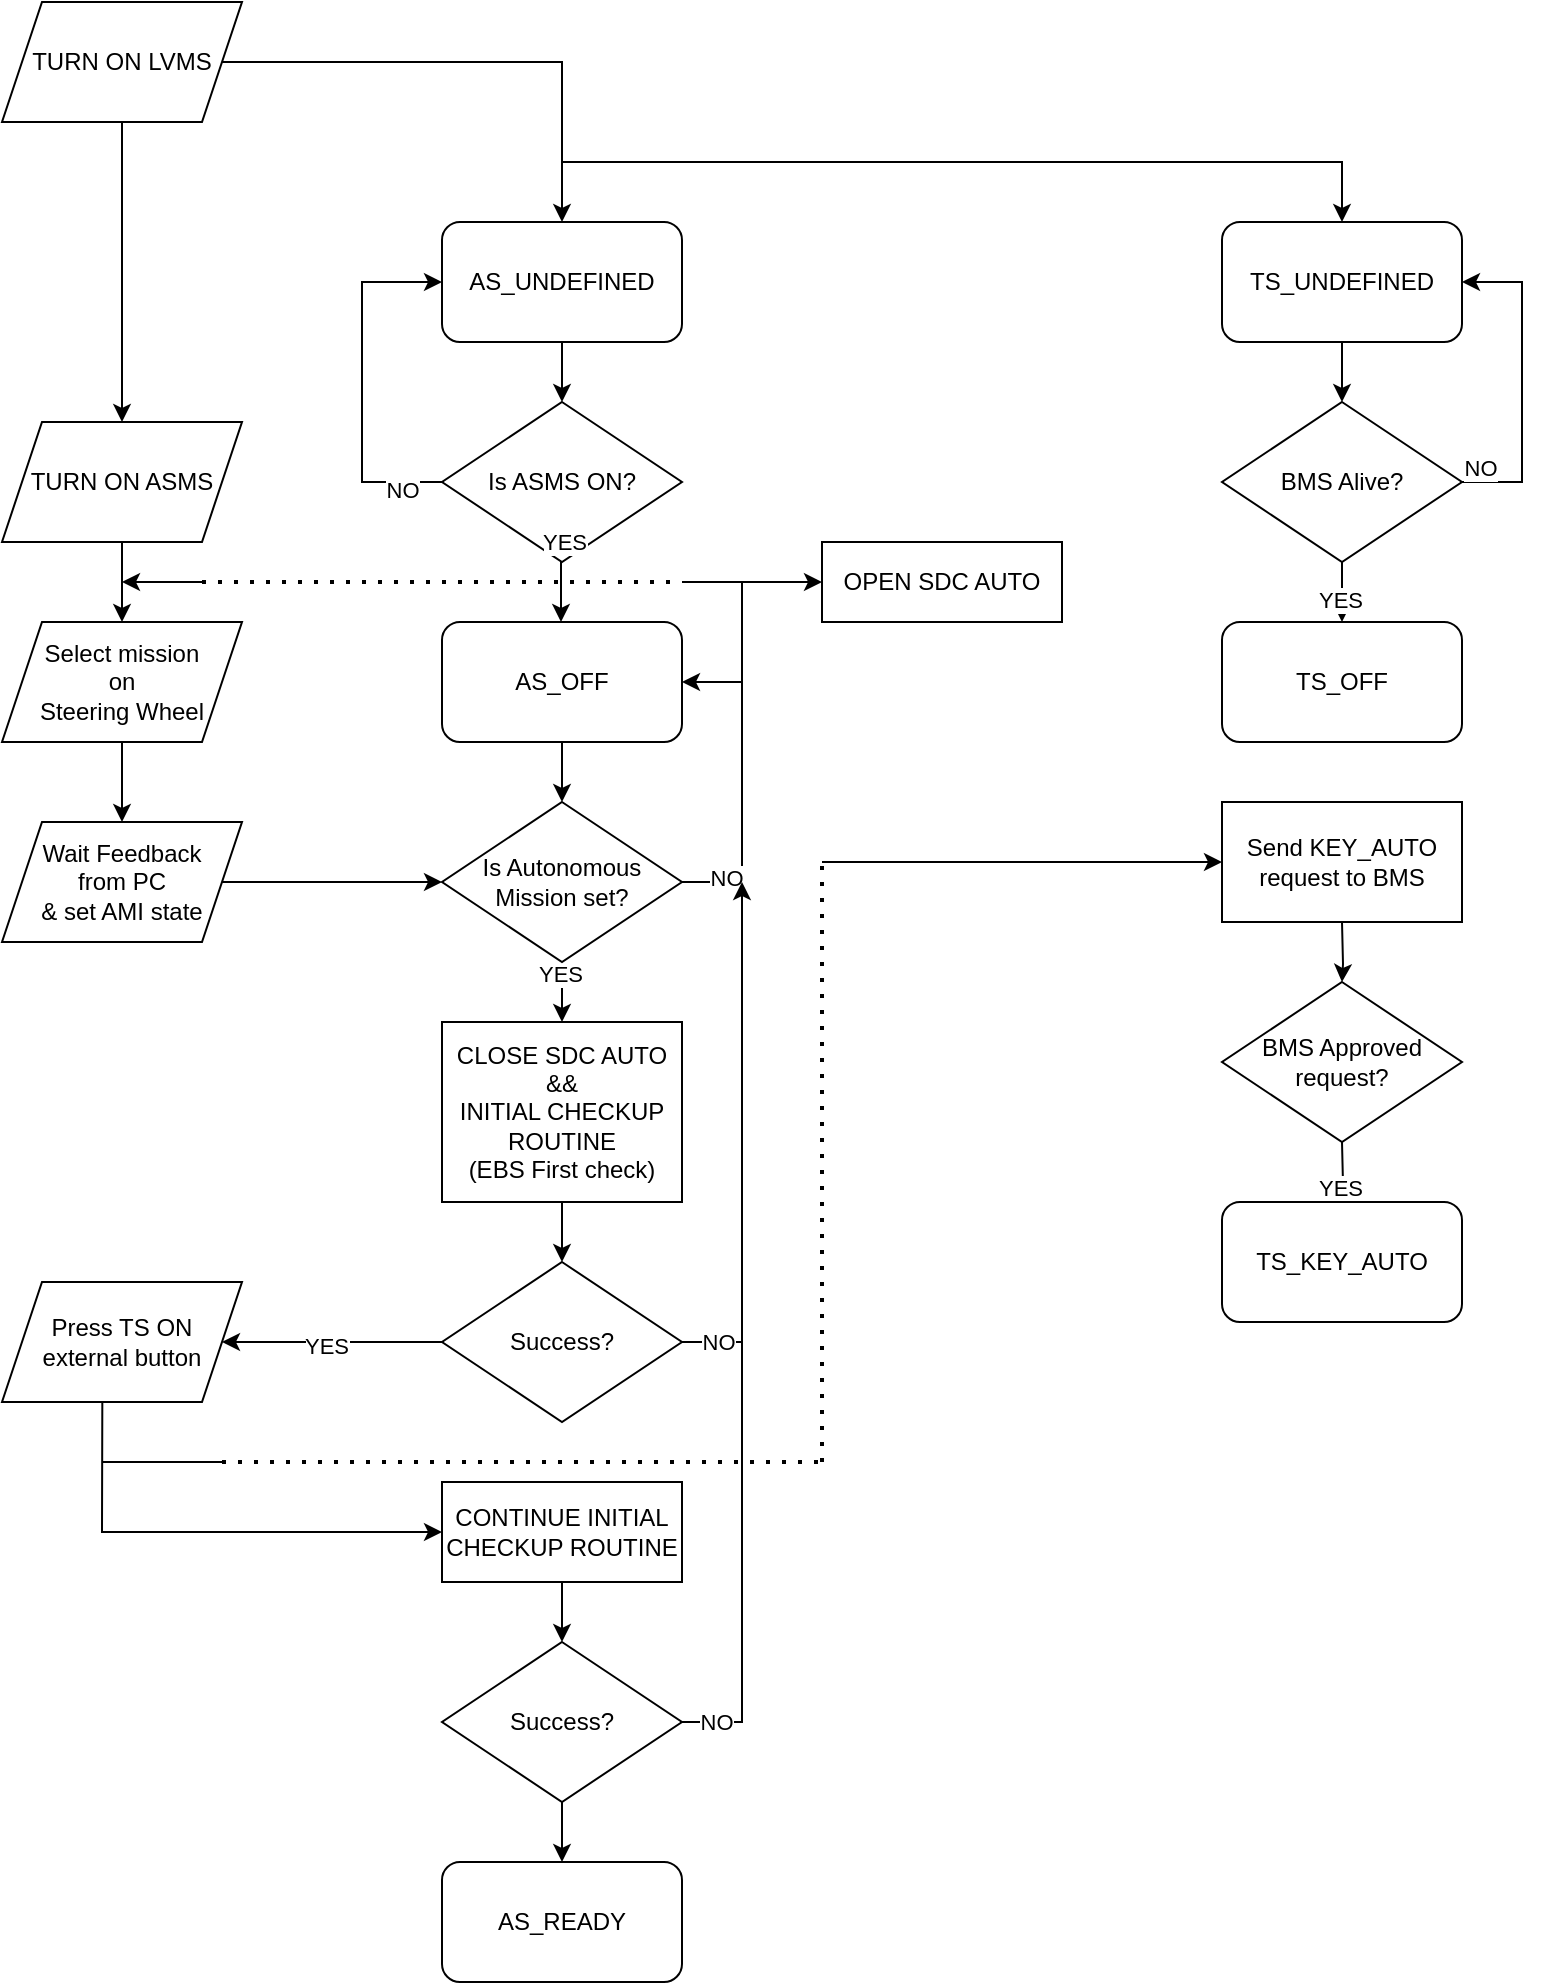 <mxfile version="21.5.2" type="github">
  <diagram id="wFE0QG_FPsp0jaGvCLVb" name="Page-1">
    <mxGraphModel dx="1293" dy="712" grid="1" gridSize="10" guides="1" tooltips="1" connect="1" arrows="1" fold="1" page="1" pageScale="1" pageWidth="850" pageHeight="1100" math="0" shadow="0">
      <root>
        <mxCell id="0" />
        <mxCell id="1" parent="0" />
        <mxCell id="HtQzeRCKGmPrhKEDWQ4s-1" value="AS_UNDEFINED" style="rounded=1;whiteSpace=wrap;html=1;" vertex="1" parent="1">
          <mxGeometry x="250" y="130" width="120" height="60" as="geometry" />
        </mxCell>
        <mxCell id="HtQzeRCKGmPrhKEDWQ4s-5" value="TS_UNDEFINED" style="rounded=1;whiteSpace=wrap;html=1;" vertex="1" parent="1">
          <mxGeometry x="640" y="130" width="120" height="60" as="geometry" />
        </mxCell>
        <mxCell id="HtQzeRCKGmPrhKEDWQ4s-6" value="" style="endArrow=classic;html=1;rounded=0;entryX=0.5;entryY=0;entryDx=0;entryDy=0;" edge="1" parent="1" target="HtQzeRCKGmPrhKEDWQ4s-5">
          <mxGeometry width="50" height="50" relative="1" as="geometry">
            <mxPoint x="310" y="100" as="sourcePoint" />
            <mxPoint x="580" y="290" as="targetPoint" />
            <Array as="points">
              <mxPoint x="700" y="100" />
            </Array>
          </mxGeometry>
        </mxCell>
        <mxCell id="HtQzeRCKGmPrhKEDWQ4s-42" value="" style="edgeStyle=orthogonalEdgeStyle;rounded=0;orthogonalLoop=1;jettySize=auto;html=1;" edge="1" parent="1" source="HtQzeRCKGmPrhKEDWQ4s-8" target="HtQzeRCKGmPrhKEDWQ4s-1">
          <mxGeometry relative="1" as="geometry" />
        </mxCell>
        <mxCell id="HtQzeRCKGmPrhKEDWQ4s-46" value="" style="edgeStyle=orthogonalEdgeStyle;rounded=0;orthogonalLoop=1;jettySize=auto;html=1;" edge="1" parent="1" source="HtQzeRCKGmPrhKEDWQ4s-8" target="HtQzeRCKGmPrhKEDWQ4s-45">
          <mxGeometry relative="1" as="geometry" />
        </mxCell>
        <mxCell id="HtQzeRCKGmPrhKEDWQ4s-8" value="TURN ON LVMS" style="shape=parallelogram;perimeter=parallelogramPerimeter;whiteSpace=wrap;html=1;fixedSize=1;" vertex="1" parent="1">
          <mxGeometry x="30" y="20" width="120" height="60" as="geometry" />
        </mxCell>
        <mxCell id="HtQzeRCKGmPrhKEDWQ4s-36" value="" style="edgeStyle=orthogonalEdgeStyle;rounded=0;orthogonalLoop=1;jettySize=auto;html=1;" edge="1" parent="1" source="HtQzeRCKGmPrhKEDWQ4s-12" target="HtQzeRCKGmPrhKEDWQ4s-19">
          <mxGeometry relative="1" as="geometry" />
        </mxCell>
        <mxCell id="HtQzeRCKGmPrhKEDWQ4s-37" value="YES" style="edgeLabel;html=1;align=center;verticalAlign=middle;resizable=0;points=[];" vertex="1" connectable="0" parent="HtQzeRCKGmPrhKEDWQ4s-36">
          <mxGeometry x="0.54" y="-1" relative="1" as="geometry">
            <mxPoint as="offset" />
          </mxGeometry>
        </mxCell>
        <mxCell id="HtQzeRCKGmPrhKEDWQ4s-12" value="BMS Alive?" style="rhombus;whiteSpace=wrap;html=1;" vertex="1" parent="1">
          <mxGeometry x="640" y="220" width="120" height="80" as="geometry" />
        </mxCell>
        <mxCell id="HtQzeRCKGmPrhKEDWQ4s-14" value="" style="endArrow=classic;html=1;rounded=0;exitX=1;exitY=0.5;exitDx=0;exitDy=0;entryX=1;entryY=0.5;entryDx=0;entryDy=0;" edge="1" parent="1" source="HtQzeRCKGmPrhKEDWQ4s-12" target="HtQzeRCKGmPrhKEDWQ4s-5">
          <mxGeometry width="50" height="50" relative="1" as="geometry">
            <mxPoint x="620" y="340" as="sourcePoint" />
            <mxPoint x="810" y="90" as="targetPoint" />
            <Array as="points">
              <mxPoint x="790" y="260" />
              <mxPoint x="790" y="160" />
            </Array>
          </mxGeometry>
        </mxCell>
        <mxCell id="HtQzeRCKGmPrhKEDWQ4s-15" value="NO" style="edgeLabel;html=1;align=center;verticalAlign=middle;resizable=0;points=[];" vertex="1" connectable="0" parent="HtQzeRCKGmPrhKEDWQ4s-14">
          <mxGeometry x="-0.526" y="1" relative="1" as="geometry">
            <mxPoint x="-20" y="1" as="offset" />
          </mxGeometry>
        </mxCell>
        <mxCell id="HtQzeRCKGmPrhKEDWQ4s-18" value="" style="endArrow=classic;html=1;rounded=0;exitX=0.5;exitY=1;exitDx=0;exitDy=0;entryX=0.5;entryY=0;entryDx=0;entryDy=0;" edge="1" parent="1" source="HtQzeRCKGmPrhKEDWQ4s-5" target="HtQzeRCKGmPrhKEDWQ4s-12">
          <mxGeometry width="50" height="50" relative="1" as="geometry">
            <mxPoint x="660" y="390" as="sourcePoint" />
            <mxPoint x="700" y="140" as="targetPoint" />
          </mxGeometry>
        </mxCell>
        <mxCell id="HtQzeRCKGmPrhKEDWQ4s-19" value="TS_OFF" style="rounded=1;whiteSpace=wrap;html=1;" vertex="1" parent="1">
          <mxGeometry x="640" y="330" width="120" height="60" as="geometry" />
        </mxCell>
        <mxCell id="HtQzeRCKGmPrhKEDWQ4s-20" value="Is ASMS ON?" style="rhombus;whiteSpace=wrap;html=1;" vertex="1" parent="1">
          <mxGeometry x="250" y="220" width="120" height="80" as="geometry" />
        </mxCell>
        <mxCell id="HtQzeRCKGmPrhKEDWQ4s-21" value="" style="endArrow=classic;html=1;rounded=0;exitX=0.5;exitY=1;exitDx=0;exitDy=0;entryX=0.5;entryY=0;entryDx=0;entryDy=0;" edge="1" parent="1" source="HtQzeRCKGmPrhKEDWQ4s-1" target="HtQzeRCKGmPrhKEDWQ4s-20">
          <mxGeometry width="50" height="50" relative="1" as="geometry">
            <mxPoint x="570" y="390" as="sourcePoint" />
            <mxPoint x="620" y="340" as="targetPoint" />
          </mxGeometry>
        </mxCell>
        <mxCell id="HtQzeRCKGmPrhKEDWQ4s-22" value="" style="endArrow=classic;html=1;rounded=0;exitX=0;exitY=0.5;exitDx=0;exitDy=0;entryX=0;entryY=0.5;entryDx=0;entryDy=0;" edge="1" parent="1" source="HtQzeRCKGmPrhKEDWQ4s-20" target="HtQzeRCKGmPrhKEDWQ4s-1">
          <mxGeometry width="50" height="50" relative="1" as="geometry">
            <mxPoint x="570" y="390" as="sourcePoint" />
            <mxPoint x="210" y="160" as="targetPoint" />
            <Array as="points">
              <mxPoint x="210" y="260" />
              <mxPoint x="210" y="160" />
            </Array>
          </mxGeometry>
        </mxCell>
        <mxCell id="HtQzeRCKGmPrhKEDWQ4s-23" value="NO" style="edgeLabel;html=1;align=center;verticalAlign=middle;resizable=0;points=[];" vertex="1" connectable="0" parent="HtQzeRCKGmPrhKEDWQ4s-22">
          <mxGeometry x="-0.771" y="4" relative="1" as="geometry">
            <mxPoint as="offset" />
          </mxGeometry>
        </mxCell>
        <mxCell id="HtQzeRCKGmPrhKEDWQ4s-34" value="" style="endArrow=classic;html=1;rounded=0;exitX=0.5;exitY=1;exitDx=0;exitDy=0;entryX=0.5;entryY=0;entryDx=0;entryDy=0;" edge="1" parent="1">
          <mxGeometry width="50" height="50" relative="1" as="geometry">
            <mxPoint x="309.5" y="300" as="sourcePoint" />
            <mxPoint x="309.5" y="330" as="targetPoint" />
          </mxGeometry>
        </mxCell>
        <mxCell id="HtQzeRCKGmPrhKEDWQ4s-40" value="YES" style="edgeLabel;html=1;align=center;verticalAlign=middle;resizable=0;points=[];" vertex="1" connectable="0" parent="HtQzeRCKGmPrhKEDWQ4s-34">
          <mxGeometry x="-0.254" y="1" relative="1" as="geometry">
            <mxPoint y="-21" as="offset" />
          </mxGeometry>
        </mxCell>
        <mxCell id="HtQzeRCKGmPrhKEDWQ4s-51" value="" style="edgeStyle=orthogonalEdgeStyle;rounded=0;orthogonalLoop=1;jettySize=auto;html=1;" edge="1" parent="1" source="HtQzeRCKGmPrhKEDWQ4s-38" target="HtQzeRCKGmPrhKEDWQ4s-50">
          <mxGeometry relative="1" as="geometry" />
        </mxCell>
        <mxCell id="HtQzeRCKGmPrhKEDWQ4s-38" value="AS_OFF" style="rounded=1;whiteSpace=wrap;html=1;" vertex="1" parent="1">
          <mxGeometry x="250" y="330" width="120" height="60" as="geometry" />
        </mxCell>
        <mxCell id="HtQzeRCKGmPrhKEDWQ4s-49" value="" style="edgeStyle=orthogonalEdgeStyle;rounded=0;orthogonalLoop=1;jettySize=auto;html=1;" edge="1" parent="1" source="HtQzeRCKGmPrhKEDWQ4s-41" target="HtQzeRCKGmPrhKEDWQ4s-48">
          <mxGeometry relative="1" as="geometry" />
        </mxCell>
        <mxCell id="HtQzeRCKGmPrhKEDWQ4s-41" value="Select mission&lt;br&gt;on&lt;br&gt;Steering Wheel" style="shape=parallelogram;perimeter=parallelogramPerimeter;whiteSpace=wrap;html=1;fixedSize=1;" vertex="1" parent="1">
          <mxGeometry x="30" y="330" width="120" height="60" as="geometry" />
        </mxCell>
        <mxCell id="HtQzeRCKGmPrhKEDWQ4s-47" value="" style="edgeStyle=orthogonalEdgeStyle;rounded=0;orthogonalLoop=1;jettySize=auto;html=1;" edge="1" parent="1" source="HtQzeRCKGmPrhKEDWQ4s-45" target="HtQzeRCKGmPrhKEDWQ4s-41">
          <mxGeometry relative="1" as="geometry" />
        </mxCell>
        <mxCell id="HtQzeRCKGmPrhKEDWQ4s-45" value="TURN ON ASMS" style="shape=parallelogram;perimeter=parallelogramPerimeter;whiteSpace=wrap;html=1;fixedSize=1;" vertex="1" parent="1">
          <mxGeometry x="30" y="230" width="120" height="60" as="geometry" />
        </mxCell>
        <mxCell id="HtQzeRCKGmPrhKEDWQ4s-52" value="" style="edgeStyle=orthogonalEdgeStyle;rounded=0;orthogonalLoop=1;jettySize=auto;html=1;entryX=0;entryY=0.5;entryDx=0;entryDy=0;" edge="1" parent="1" source="HtQzeRCKGmPrhKEDWQ4s-48" target="HtQzeRCKGmPrhKEDWQ4s-50">
          <mxGeometry relative="1" as="geometry">
            <Array as="points">
              <mxPoint x="220" y="460" />
              <mxPoint x="220" y="460" />
            </Array>
          </mxGeometry>
        </mxCell>
        <mxCell id="HtQzeRCKGmPrhKEDWQ4s-48" value="Wait Feedback&lt;br&gt;from PC&lt;br&gt;&amp;amp; set AMI state" style="shape=parallelogram;perimeter=parallelogramPerimeter;whiteSpace=wrap;html=1;fixedSize=1;" vertex="1" parent="1">
          <mxGeometry x="30" y="430" width="120" height="60" as="geometry" />
        </mxCell>
        <mxCell id="HtQzeRCKGmPrhKEDWQ4s-57" value="" style="edgeStyle=orthogonalEdgeStyle;rounded=0;orthogonalLoop=1;jettySize=auto;html=1;" edge="1" parent="1" source="HtQzeRCKGmPrhKEDWQ4s-50" target="HtQzeRCKGmPrhKEDWQ4s-55">
          <mxGeometry relative="1" as="geometry" />
        </mxCell>
        <mxCell id="HtQzeRCKGmPrhKEDWQ4s-58" value="YES" style="edgeLabel;html=1;align=center;verticalAlign=middle;resizable=0;points=[];" vertex="1" connectable="0" parent="HtQzeRCKGmPrhKEDWQ4s-57">
          <mxGeometry x="-0.775" y="-1" relative="1" as="geometry">
            <mxPoint as="offset" />
          </mxGeometry>
        </mxCell>
        <mxCell id="HtQzeRCKGmPrhKEDWQ4s-50" value="Is Autonomous Mission set?" style="rhombus;whiteSpace=wrap;html=1;" vertex="1" parent="1">
          <mxGeometry x="250" y="420" width="120" height="80" as="geometry" />
        </mxCell>
        <mxCell id="HtQzeRCKGmPrhKEDWQ4s-53" value="" style="endArrow=classic;html=1;rounded=0;exitX=1;exitY=0.5;exitDx=0;exitDy=0;" edge="1" parent="1" source="HtQzeRCKGmPrhKEDWQ4s-50">
          <mxGeometry width="50" height="50" relative="1" as="geometry">
            <mxPoint x="400" y="360" as="sourcePoint" />
            <mxPoint x="370" y="360" as="targetPoint" />
            <Array as="points">
              <mxPoint x="400" y="460" />
              <mxPoint x="400" y="410" />
              <mxPoint x="400" y="360" />
            </Array>
          </mxGeometry>
        </mxCell>
        <mxCell id="HtQzeRCKGmPrhKEDWQ4s-54" value="NO" style="edgeLabel;html=1;align=center;verticalAlign=middle;resizable=0;points=[];" vertex="1" connectable="0" parent="HtQzeRCKGmPrhKEDWQ4s-53">
          <mxGeometry x="-0.73" y="2" relative="1" as="geometry">
            <mxPoint as="offset" />
          </mxGeometry>
        </mxCell>
        <mxCell id="HtQzeRCKGmPrhKEDWQ4s-65" value="" style="edgeStyle=orthogonalEdgeStyle;rounded=0;orthogonalLoop=1;jettySize=auto;html=1;" edge="1" parent="1" source="HtQzeRCKGmPrhKEDWQ4s-55" target="HtQzeRCKGmPrhKEDWQ4s-61">
          <mxGeometry relative="1" as="geometry" />
        </mxCell>
        <mxCell id="HtQzeRCKGmPrhKEDWQ4s-55" value="CLOSE SDC AUTO&lt;br&gt;&amp;amp;&amp;amp;&lt;br&gt;INITIAL CHECKUP ROUTINE&lt;br&gt;(EBS First check)" style="rounded=0;whiteSpace=wrap;html=1;" vertex="1" parent="1">
          <mxGeometry x="250" y="530" width="120" height="90" as="geometry" />
        </mxCell>
        <mxCell id="HtQzeRCKGmPrhKEDWQ4s-59" value="Press TS ON&lt;br&gt;external button" style="shape=parallelogram;perimeter=parallelogramPerimeter;whiteSpace=wrap;html=1;fixedSize=1;" vertex="1" parent="1">
          <mxGeometry x="30" y="660" width="120" height="60" as="geometry" />
        </mxCell>
        <mxCell id="HtQzeRCKGmPrhKEDWQ4s-61" value="Success?" style="rhombus;whiteSpace=wrap;html=1;" vertex="1" parent="1">
          <mxGeometry x="250" y="650" width="120" height="80" as="geometry" />
        </mxCell>
        <mxCell id="HtQzeRCKGmPrhKEDWQ4s-67" value="" style="endArrow=classic;html=1;rounded=0;exitX=1;exitY=0.5;exitDx=0;exitDy=0;" edge="1" parent="1" source="HtQzeRCKGmPrhKEDWQ4s-61">
          <mxGeometry width="50" height="50" relative="1" as="geometry">
            <mxPoint x="400" y="610" as="sourcePoint" />
            <mxPoint x="400" y="460" as="targetPoint" />
            <Array as="points">
              <mxPoint x="400" y="690" />
            </Array>
          </mxGeometry>
        </mxCell>
        <mxCell id="HtQzeRCKGmPrhKEDWQ4s-68" value="NO" style="edgeLabel;html=1;align=center;verticalAlign=middle;resizable=0;points=[];" vertex="1" connectable="0" parent="HtQzeRCKGmPrhKEDWQ4s-67">
          <mxGeometry x="-0.866" relative="1" as="geometry">
            <mxPoint as="offset" />
          </mxGeometry>
        </mxCell>
        <mxCell id="HtQzeRCKGmPrhKEDWQ4s-71" value="" style="endArrow=none;html=1;rounded=0;" edge="1" parent="1">
          <mxGeometry width="50" height="50" relative="1" as="geometry">
            <mxPoint x="400" y="360" as="sourcePoint" />
            <mxPoint x="370" y="310" as="targetPoint" />
            <Array as="points">
              <mxPoint x="400" y="310" />
            </Array>
          </mxGeometry>
        </mxCell>
        <mxCell id="HtQzeRCKGmPrhKEDWQ4s-72" value="" style="endArrow=none;dashed=1;html=1;dashPattern=1 3;strokeWidth=2;rounded=0;" edge="1" parent="1">
          <mxGeometry width="50" height="50" relative="1" as="geometry">
            <mxPoint x="130" y="310" as="sourcePoint" />
            <mxPoint x="370" y="310" as="targetPoint" />
          </mxGeometry>
        </mxCell>
        <mxCell id="HtQzeRCKGmPrhKEDWQ4s-73" value="" style="endArrow=classic;html=1;rounded=0;" edge="1" parent="1">
          <mxGeometry width="50" height="50" relative="1" as="geometry">
            <mxPoint x="130" y="310" as="sourcePoint" />
            <mxPoint x="90" y="310" as="targetPoint" />
          </mxGeometry>
        </mxCell>
        <mxCell id="HtQzeRCKGmPrhKEDWQ4s-74" value="" style="endArrow=classic;html=1;rounded=0;exitX=0;exitY=0.5;exitDx=0;exitDy=0;entryX=1;entryY=0.5;entryDx=0;entryDy=0;" edge="1" parent="1" source="HtQzeRCKGmPrhKEDWQ4s-61" target="HtQzeRCKGmPrhKEDWQ4s-59">
          <mxGeometry width="50" height="50" relative="1" as="geometry">
            <mxPoint x="400" y="610" as="sourcePoint" />
            <mxPoint x="450" y="560" as="targetPoint" />
          </mxGeometry>
        </mxCell>
        <mxCell id="HtQzeRCKGmPrhKEDWQ4s-75" value="YES" style="edgeLabel;html=1;align=center;verticalAlign=middle;resizable=0;points=[];" vertex="1" connectable="0" parent="HtQzeRCKGmPrhKEDWQ4s-74">
          <mxGeometry x="0.065" y="2" relative="1" as="geometry">
            <mxPoint as="offset" />
          </mxGeometry>
        </mxCell>
        <mxCell id="HtQzeRCKGmPrhKEDWQ4s-79" value="" style="edgeStyle=orthogonalEdgeStyle;rounded=0;orthogonalLoop=1;jettySize=auto;html=1;" edge="1" parent="1" source="HtQzeRCKGmPrhKEDWQ4s-76" target="HtQzeRCKGmPrhKEDWQ4s-78">
          <mxGeometry relative="1" as="geometry" />
        </mxCell>
        <mxCell id="HtQzeRCKGmPrhKEDWQ4s-76" value="CONTINUE INITIAL CHECKUP ROUTINE" style="rounded=0;whiteSpace=wrap;html=1;" vertex="1" parent="1">
          <mxGeometry x="250" y="760" width="120" height="50" as="geometry" />
        </mxCell>
        <mxCell id="HtQzeRCKGmPrhKEDWQ4s-77" value="" style="endArrow=classic;html=1;rounded=0;exitX=0.418;exitY=1.008;exitDx=0;exitDy=0;exitPerimeter=0;entryX=0;entryY=0.5;entryDx=0;entryDy=0;" edge="1" parent="1" source="HtQzeRCKGmPrhKEDWQ4s-59" target="HtQzeRCKGmPrhKEDWQ4s-76">
          <mxGeometry width="50" height="50" relative="1" as="geometry">
            <mxPoint x="400" y="680" as="sourcePoint" />
            <mxPoint x="450" y="630" as="targetPoint" />
            <Array as="points">
              <mxPoint x="80" y="785" />
            </Array>
          </mxGeometry>
        </mxCell>
        <mxCell id="HtQzeRCKGmPrhKEDWQ4s-78" value="Success?" style="rhombus;whiteSpace=wrap;html=1;" vertex="1" parent="1">
          <mxGeometry x="250" y="840" width="120" height="80" as="geometry" />
        </mxCell>
        <mxCell id="HtQzeRCKGmPrhKEDWQ4s-80" value="" style="endArrow=none;html=1;rounded=0;exitX=1;exitY=0.5;exitDx=0;exitDy=0;" edge="1" parent="1" source="HtQzeRCKGmPrhKEDWQ4s-78">
          <mxGeometry width="50" height="50" relative="1" as="geometry">
            <mxPoint x="400" y="790" as="sourcePoint" />
            <mxPoint x="400" y="690" as="targetPoint" />
            <Array as="points">
              <mxPoint x="400" y="880" />
            </Array>
          </mxGeometry>
        </mxCell>
        <mxCell id="HtQzeRCKGmPrhKEDWQ4s-81" value="NO" style="edgeLabel;html=1;align=center;verticalAlign=middle;resizable=0;points=[];" vertex="1" connectable="0" parent="HtQzeRCKGmPrhKEDWQ4s-80">
          <mxGeometry x="-0.851" relative="1" as="geometry">
            <mxPoint as="offset" />
          </mxGeometry>
        </mxCell>
        <mxCell id="HtQzeRCKGmPrhKEDWQ4s-83" value="" style="endArrow=classic;html=1;rounded=0;" edge="1" parent="1">
          <mxGeometry width="50" height="50" relative="1" as="geometry">
            <mxPoint x="400" y="310" as="sourcePoint" />
            <mxPoint x="440" y="310" as="targetPoint" />
          </mxGeometry>
        </mxCell>
        <mxCell id="HtQzeRCKGmPrhKEDWQ4s-84" value="OPEN SDC AUTO" style="rounded=0;whiteSpace=wrap;html=1;" vertex="1" parent="1">
          <mxGeometry x="440" y="290" width="120" height="40" as="geometry" />
        </mxCell>
        <mxCell id="HtQzeRCKGmPrhKEDWQ4s-85" value="" style="endArrow=classic;html=1;rounded=0;exitX=0.5;exitY=1;exitDx=0;exitDy=0;" edge="1" parent="1" source="HtQzeRCKGmPrhKEDWQ4s-78">
          <mxGeometry width="50" height="50" relative="1" as="geometry">
            <mxPoint x="400" y="870" as="sourcePoint" />
            <mxPoint x="310" y="950" as="targetPoint" />
          </mxGeometry>
        </mxCell>
        <mxCell id="HtQzeRCKGmPrhKEDWQ4s-86" value="AS_READY" style="rounded=1;whiteSpace=wrap;html=1;" vertex="1" parent="1">
          <mxGeometry x="250" y="950" width="120" height="60" as="geometry" />
        </mxCell>
        <mxCell id="HtQzeRCKGmPrhKEDWQ4s-87" value="" style="endArrow=none;html=1;rounded=0;" edge="1" parent="1">
          <mxGeometry width="50" height="50" relative="1" as="geometry">
            <mxPoint x="80" y="750" as="sourcePoint" />
            <mxPoint x="140" y="750" as="targetPoint" />
          </mxGeometry>
        </mxCell>
        <mxCell id="HtQzeRCKGmPrhKEDWQ4s-88" value="" style="endArrow=none;dashed=1;html=1;dashPattern=1 3;strokeWidth=2;rounded=0;" edge="1" parent="1">
          <mxGeometry width="50" height="50" relative="1" as="geometry">
            <mxPoint x="140" y="750" as="sourcePoint" />
            <mxPoint x="440" y="750" as="targetPoint" />
          </mxGeometry>
        </mxCell>
        <mxCell id="HtQzeRCKGmPrhKEDWQ4s-91" value="" style="endArrow=classic;html=1;rounded=0;entryX=0;entryY=0.5;entryDx=0;entryDy=0;" edge="1" parent="1">
          <mxGeometry width="50" height="50" relative="1" as="geometry">
            <mxPoint x="440" y="450" as="sourcePoint" />
            <mxPoint x="640" y="450" as="targetPoint" />
          </mxGeometry>
        </mxCell>
        <mxCell id="HtQzeRCKGmPrhKEDWQ4s-96" value="" style="edgeStyle=orthogonalEdgeStyle;rounded=0;orthogonalLoop=1;jettySize=auto;html=1;" edge="1" parent="1" target="HtQzeRCKGmPrhKEDWQ4s-95">
          <mxGeometry relative="1" as="geometry">
            <mxPoint x="700" y="480" as="sourcePoint" />
          </mxGeometry>
        </mxCell>
        <mxCell id="HtQzeRCKGmPrhKEDWQ4s-93" value="" style="endArrow=none;dashed=1;html=1;dashPattern=1 3;strokeWidth=2;rounded=0;" edge="1" parent="1">
          <mxGeometry width="50" height="50" relative="1" as="geometry">
            <mxPoint x="440" y="750" as="sourcePoint" />
            <mxPoint x="440" y="450" as="targetPoint" />
          </mxGeometry>
        </mxCell>
        <mxCell id="HtQzeRCKGmPrhKEDWQ4s-95" value="BMS Approved request?" style="rhombus;whiteSpace=wrap;html=1;" vertex="1" parent="1">
          <mxGeometry x="640" y="510" width="120" height="80" as="geometry" />
        </mxCell>
        <mxCell id="HtQzeRCKGmPrhKEDWQ4s-99" value="" style="edgeStyle=orthogonalEdgeStyle;rounded=0;orthogonalLoop=1;jettySize=auto;html=1;" edge="1" parent="1" target="HtQzeRCKGmPrhKEDWQ4s-101">
          <mxGeometry relative="1" as="geometry">
            <mxPoint x="700" y="590" as="sourcePoint" />
          </mxGeometry>
        </mxCell>
        <mxCell id="HtQzeRCKGmPrhKEDWQ4s-100" value="YES" style="edgeLabel;html=1;align=center;verticalAlign=middle;resizable=0;points=[];" vertex="1" connectable="0" parent="HtQzeRCKGmPrhKEDWQ4s-99">
          <mxGeometry x="0.54" y="-1" relative="1" as="geometry">
            <mxPoint as="offset" />
          </mxGeometry>
        </mxCell>
        <mxCell id="HtQzeRCKGmPrhKEDWQ4s-101" value="TS_KEY_AUTO" style="rounded=1;whiteSpace=wrap;html=1;" vertex="1" parent="1">
          <mxGeometry x="640" y="620" width="120" height="60" as="geometry" />
        </mxCell>
        <mxCell id="HtQzeRCKGmPrhKEDWQ4s-102" value="Send KEY_AUTO request to BMS" style="rounded=0;whiteSpace=wrap;html=1;" vertex="1" parent="1">
          <mxGeometry x="640" y="420" width="120" height="60" as="geometry" />
        </mxCell>
      </root>
    </mxGraphModel>
  </diagram>
</mxfile>

